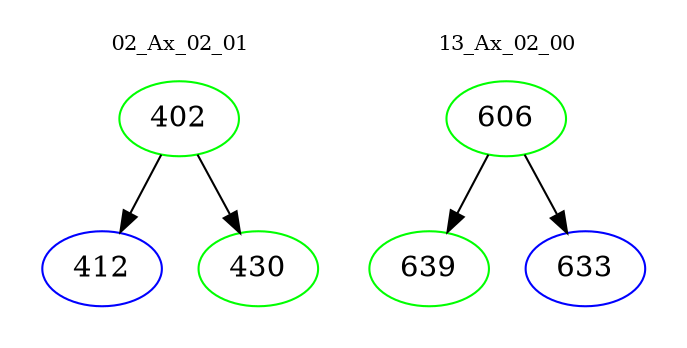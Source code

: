 digraph{
subgraph cluster_0 {
color = white
label = "02_Ax_02_01";
fontsize=10;
T0_402 [label="402", color="green"]
T0_402 -> T0_412 [color="black"]
T0_412 [label="412", color="blue"]
T0_402 -> T0_430 [color="black"]
T0_430 [label="430", color="green"]
}
subgraph cluster_1 {
color = white
label = "13_Ax_02_00";
fontsize=10;
T1_606 [label="606", color="green"]
T1_606 -> T1_639 [color="black"]
T1_639 [label="639", color="green"]
T1_606 -> T1_633 [color="black"]
T1_633 [label="633", color="blue"]
}
}
